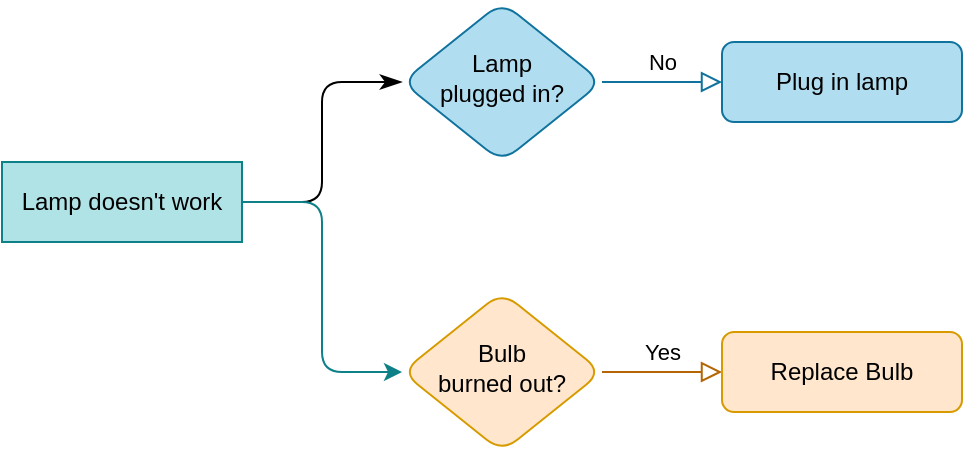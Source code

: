 <mxfile>
    <diagram id="e6vD2oS1DbETtmGQz-gL" name="Page-1">
        <mxGraphModel dx="916" dy="560" grid="1" gridSize="10" guides="1" tooltips="1" connect="1" arrows="1" fold="1" page="1" pageScale="1" pageWidth="1600" pageHeight="900" math="0" shadow="0">
            <root>
                <mxCell id="0"/>
                <mxCell id="1" parent="0"/>
                <mxCell id="7" value="" style="rounded=1;html=1;jettySize=auto;orthogonalLoop=1;fontSize=11;endArrow=classicThin;endFill=1;endSize=8;strokeWidth=1;shadow=0;labelBackgroundColor=none;edgeStyle=orthogonalEdgeStyle;fillColor=#b0e3e6;strokeColor=default;entryX=0;entryY=0.5;entryDx=0;entryDy=0;exitX=1;exitY=0.5;exitDx=0;exitDy=0;" parent="1" source="8" target="11" edge="1">
                    <mxGeometry relative="1" as="geometry"/>
                </mxCell>
                <mxCell id="qHMO0wPJiTJIwnHE1Til-24" style="edgeStyle=orthogonalEdgeStyle;rounded=1;html=1;exitX=1;exitY=0.5;exitDx=0;exitDy=0;entryX=0;entryY=0.5;entryDx=0;entryDy=0;fillColor=#b0e3e6;strokeColor=#0e8088;" parent="1" source="8" target="15" edge="1">
                    <mxGeometry relative="1" as="geometry"/>
                </mxCell>
                <mxCell id="8" value="Lamp doesn't work" style="rounded=1;whiteSpace=wrap;html=1;fontSize=12;glass=0;strokeWidth=1;shadow=0;fillColor=#b0e3e6;strokeColor=#0e8088;arcSize=0;" parent="1" vertex="1">
                    <mxGeometry x="20" y="215" width="120" height="40" as="geometry"/>
                </mxCell>
                <mxCell id="10" value="No" style="edgeStyle=orthogonalEdgeStyle;rounded=1;html=1;jettySize=auto;orthogonalLoop=1;fontSize=11;endArrow=block;endFill=0;endSize=8;strokeWidth=1;shadow=0;labelBackgroundColor=none;fillColor=#b1ddf0;strokeColor=#10739e;" parent="1" source="11" target="12" edge="1">
                    <mxGeometry y="10" relative="1" as="geometry">
                        <mxPoint as="offset"/>
                    </mxGeometry>
                </mxCell>
                <mxCell id="11" value="Lamp&lt;br&gt;plugged in?" style="rhombus;whiteSpace=wrap;html=1;shadow=0;fontFamily=Helvetica;fontSize=12;align=center;strokeWidth=1;spacing=6;spacingTop=-4;rounded=1;fillColor=#b1ddf0;strokeColor=#10739e;" parent="1" vertex="1">
                    <mxGeometry x="220" y="135" width="100" height="80" as="geometry"/>
                </mxCell>
                <mxCell id="12" value="Plug in lamp" style="rounded=1;whiteSpace=wrap;html=1;fontSize=12;glass=0;strokeWidth=1;shadow=0;fillColor=#b1ddf0;strokeColor=#10739e;" parent="1" vertex="1">
                    <mxGeometry x="380" y="155" width="120" height="40" as="geometry"/>
                </mxCell>
                <mxCell id="14" value="Yes" style="edgeStyle=orthogonalEdgeStyle;rounded=1;html=1;jettySize=auto;orthogonalLoop=1;fontSize=11;endArrow=block;endFill=0;endSize=8;strokeWidth=1;shadow=0;labelBackgroundColor=none;fillColor=#fad7ac;strokeColor=#b46504;" parent="1" source="15" target="17" edge="1">
                    <mxGeometry y="10" relative="1" as="geometry">
                        <mxPoint as="offset"/>
                    </mxGeometry>
                </mxCell>
                <mxCell id="15" value="Bulb&lt;br&gt;burned out?" style="rhombus;whiteSpace=wrap;html=1;shadow=0;fontFamily=Helvetica;fontSize=12;align=center;strokeWidth=1;spacing=6;spacingTop=-4;rounded=1;fillColor=#ffe6cc;strokeColor=#d79b00;" parent="1" vertex="1">
                    <mxGeometry x="220" y="280" width="100" height="80" as="geometry"/>
                </mxCell>
                <mxCell id="17" value="Replace Bulb" style="rounded=1;whiteSpace=wrap;html=1;fontSize=12;glass=0;strokeWidth=1;shadow=0;fillColor=#ffe6cc;strokeColor=#d79b00;" parent="1" vertex="1">
                    <mxGeometry x="380" y="300" width="120" height="40" as="geometry"/>
                </mxCell>
            </root>
        </mxGraphModel>
    </diagram>
</mxfile>